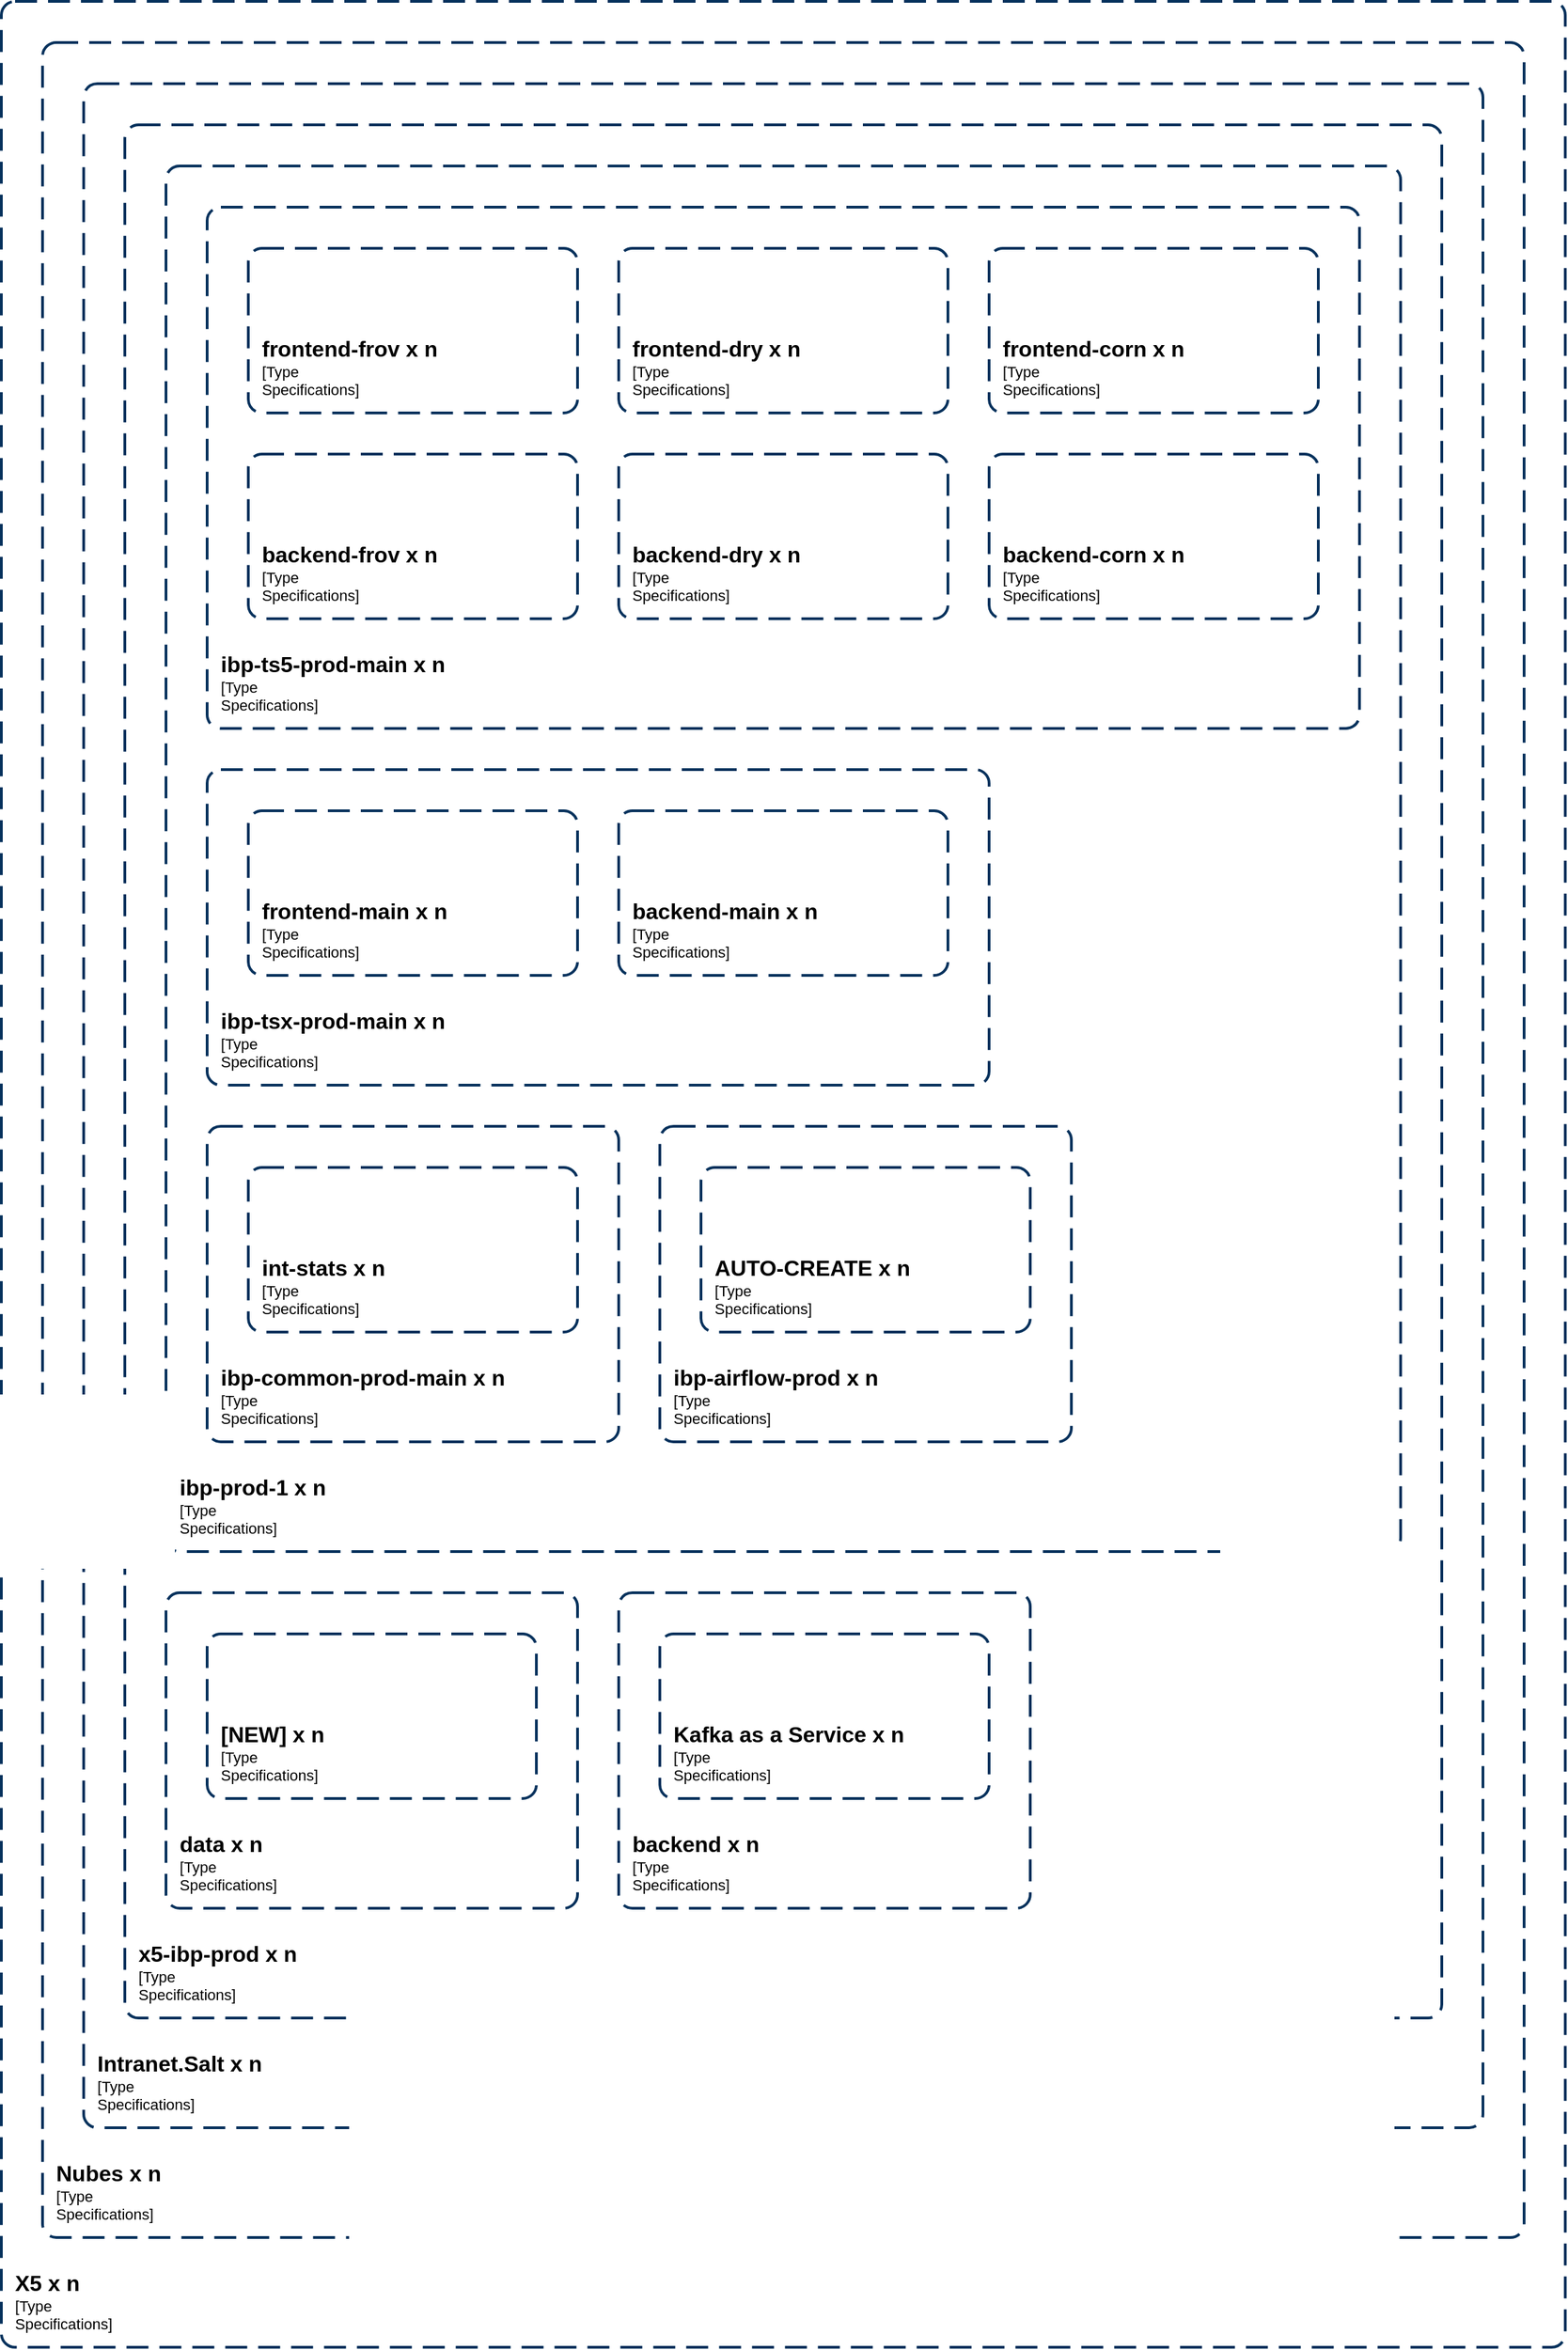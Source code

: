 <?xml version="1.0" encoding="UTF-8"?>
<mxfile version="20.8.16" type="device"><diagram name="Page-1" id="architecture_diagram"><mxGraphModel dx="1420" dy="893" grid="1" gridSize="10" guides="1" tooltips="1" connect="1" arrows="1" fold="1" page="1" pageScale="1" pageWidth="850" pageHeight="1100" math="0" shadow="0"><root><mxCell id="0" /><mxCell id="1" parent="0" /><object placeholders="1" c4Name="X5" label="&lt;font style=&quot;font-size: 16px&quot;&gt;&lt;b&gt;&lt;div style=&quot;text-align: left&quot;&gt;%c4Name% x %c4Instances%&lt;/div&gt;&lt;/b&gt;&lt;/font&gt;&lt;div style=&quot;text-align: left&quot;&gt;[&lt;span style=&quot;background-color: initial;&quot;&gt;%c4Specifications%]&lt;/span&gt;&lt;/div&gt;" c4Instances="n" c4Specifications="Type&#10;Specifications" id="25"><mxCell style="rounded=1;fontSize=11;whiteSpace=wrap;html=1;dashed=1;arcSize=20;fillColor=none;strokeColor=#06315C;fontColor=#000;labelBackgroundColor=none;align=left;verticalAlign=bottom;labelBorderColor=none;spacingTop=0;spacing=10;dashPattern=8 4;metaEdit=1;rotatable=0;perimeter=rectanglePerimeter;noLabel=0;labelPadding=0;allowArrows=0;;connectable=1;expand=0;recursiveResize=0;editable=1;pointerEvents=0;absoluteArcSize=1;points=[[0.25,0,0],[0.5,0,0],[0.75,0,0],[1,0.25,0],[1,0.5,0],[1,0.75,0],[0.75,1,0],[0.5,1,0],[0.25,1,0],[0,0.75,0],[0,0.5,0],[0,0.25,0]];strokeWidth=2;container=1;imageAlign=right;imageVerticalAlign=bottom;direction=east;collapsible=0;" vertex="1" parent="None"><mxGeometry x="0" y="0" width="1140" height="1710" as="geometry" /></mxCell></object><object placeholders="1" c4Name="Nubes" label="&lt;font style=&quot;font-size: 16px&quot;&gt;&lt;b&gt;&lt;div style=&quot;text-align: left&quot;&gt;%c4Name% x %c4Instances%&lt;/div&gt;&lt;/b&gt;&lt;/font&gt;&lt;div style=&quot;text-align: left&quot;&gt;[&lt;span style=&quot;background-color: initial;&quot;&gt;%c4Specifications%]&lt;/span&gt;&lt;/div&gt;" c4Instances="n" c4Specifications="Type&#10;Specifications" id="26"><mxCell style="rounded=1;fontSize=11;whiteSpace=wrap;html=1;dashed=1;arcSize=20;fillColor=none;strokeColor=#06315C;fontColor=#000;labelBackgroundColor=none;align=left;verticalAlign=bottom;labelBorderColor=none;spacingTop=0;spacing=10;dashPattern=8 4;metaEdit=1;rotatable=0;perimeter=rectanglePerimeter;noLabel=0;labelPadding=0;allowArrows=0;;connectable=1;expand=0;recursiveResize=0;editable=1;pointerEvents=0;absoluteArcSize=1;points=[[0.25,0,0],[0.5,0,0],[0.75,0,0],[1,0.25,0],[1,0.5,0],[1,0.75,0],[0.75,1,0],[0.5,1,0],[0.25,1,0],[0,0.75,0],[0,0.5,0],[0,0.25,0]];strokeWidth=2;container=1;imageAlign=right;imageVerticalAlign=bottom;direction=east;collapsible=0;" vertex="1" parent="25"><mxGeometry x="30" y="30" width="1080" height="1600" as="geometry" /></mxCell></object><object placeholders="1" c4Name="Intranet.Salt" label="&lt;font style=&quot;font-size: 16px&quot;&gt;&lt;b&gt;&lt;div style=&quot;text-align: left&quot;&gt;%c4Name% x %c4Instances%&lt;/div&gt;&lt;/b&gt;&lt;/font&gt;&lt;div style=&quot;text-align: left&quot;&gt;[&lt;span style=&quot;background-color: initial;&quot;&gt;%c4Specifications%]&lt;/span&gt;&lt;/div&gt;" c4Instances="n" c4Specifications="Type&#10;Specifications" id="27"><mxCell style="rounded=1;fontSize=11;whiteSpace=wrap;html=1;dashed=1;arcSize=20;fillColor=none;strokeColor=#06315C;fontColor=#000;labelBackgroundColor=none;align=left;verticalAlign=bottom;labelBorderColor=none;spacingTop=0;spacing=10;dashPattern=8 4;metaEdit=1;rotatable=0;perimeter=rectanglePerimeter;noLabel=0;labelPadding=0;allowArrows=0;;connectable=1;expand=0;recursiveResize=0;editable=1;pointerEvents=0;absoluteArcSize=1;points=[[0.25,0,0],[0.5,0,0],[0.75,0,0],[1,0.25,0],[1,0.5,0],[1,0.75,0],[0.75,1,0],[0.5,1,0],[0.25,1,0],[0,0.75,0],[0,0.5,0],[0,0.25,0]];strokeWidth=2;container=1;imageAlign=right;imageVerticalAlign=bottom;direction=east;collapsible=0;" vertex="1" parent="26"><mxGeometry x="30" y="30" width="1020" height="1490" as="geometry" /></mxCell></object><object placeholders="1" c4Name="x5-ibp-prod" label="&lt;font style=&quot;font-size: 16px&quot;&gt;&lt;b&gt;&lt;div style=&quot;text-align: left&quot;&gt;%c4Name% x %c4Instances%&lt;/div&gt;&lt;/b&gt;&lt;/font&gt;&lt;div style=&quot;text-align: left&quot;&gt;[&lt;span style=&quot;background-color: initial;&quot;&gt;%c4Specifications%]&lt;/span&gt;&lt;/div&gt;" c4Instances="n" c4Specifications="Type&#10;Specifications" id="28"><mxCell style="rounded=1;fontSize=11;whiteSpace=wrap;html=1;dashed=1;arcSize=20;fillColor=none;strokeColor=#06315C;fontColor=#000;labelBackgroundColor=none;align=left;verticalAlign=bottom;labelBorderColor=none;spacingTop=0;spacing=10;dashPattern=8 4;metaEdit=1;rotatable=0;perimeter=rectanglePerimeter;noLabel=0;labelPadding=0;allowArrows=0;;connectable=1;expand=0;recursiveResize=0;editable=1;pointerEvents=0;absoluteArcSize=1;points=[[0.25,0,0],[0.5,0,0],[0.75,0,0],[1,0.25,0],[1,0.5,0],[1,0.75,0],[0.75,1,0],[0.5,1,0],[0.25,1,0],[0,0.75,0],[0,0.5,0],[0,0.25,0]];strokeWidth=2;container=1;imageAlign=right;imageVerticalAlign=bottom;direction=east;collapsible=0;" vertex="1" parent="27"><mxGeometry x="30" y="30" width="960" height="1380" as="geometry" /></mxCell></object><object placeholders="1" c4Name="ibp-prod-1" label="&lt;font style=&quot;font-size: 16px&quot;&gt;&lt;b&gt;&lt;div style=&quot;text-align: left&quot;&gt;%c4Name% x %c4Instances%&lt;/div&gt;&lt;/b&gt;&lt;/font&gt;&lt;div style=&quot;text-align: left&quot;&gt;[&lt;span style=&quot;background-color: initial;&quot;&gt;%c4Specifications%]&lt;/span&gt;&lt;/div&gt;" c4Instances="n" c4Specifications="Type&#10;Specifications" id="29"><mxCell style="rounded=1;fontSize=11;whiteSpace=wrap;html=1;dashed=1;arcSize=20;fillColor=none;strokeColor=#06315C;fontColor=#000;labelBackgroundColor=none;align=left;verticalAlign=bottom;labelBorderColor=none;spacingTop=0;spacing=10;dashPattern=8 4;metaEdit=1;rotatable=0;perimeter=rectanglePerimeter;noLabel=0;labelPadding=0;allowArrows=0;;connectable=1;expand=0;recursiveResize=0;editable=1;pointerEvents=0;absoluteArcSize=1;points=[[0.25,0,0],[0.5,0,0],[0.75,0,0],[1,0.25,0],[1,0.5,0],[1,0.75,0],[0.75,1,0],[0.5,1,0],[0.25,1,0],[0,0.75,0],[0,0.5,0],[0,0.25,0]];strokeWidth=2;container=1;imageAlign=right;imageVerticalAlign=bottom;direction=east;collapsible=0;" vertex="1" parent="28"><mxGeometry x="30" y="30" width="900" height="1010" as="geometry" /></mxCell></object><object placeholders="1" c4Name="ibp-ts5-prod-main" label="&lt;font style=&quot;font-size: 16px&quot;&gt;&lt;b&gt;&lt;div style=&quot;text-align: left&quot;&gt;%c4Name% x %c4Instances%&lt;/div&gt;&lt;/b&gt;&lt;/font&gt;&lt;div style=&quot;text-align: left&quot;&gt;[&lt;span style=&quot;background-color: initial;&quot;&gt;%c4Specifications%]&lt;/span&gt;&lt;/div&gt;" c4Instances="n" c4Specifications="Type&#10;Specifications" id="30"><mxCell style="rounded=1;fontSize=11;whiteSpace=wrap;html=1;dashed=1;arcSize=20;fillColor=none;strokeColor=#06315C;fontColor=#000;labelBackgroundColor=none;align=left;verticalAlign=bottom;labelBorderColor=none;spacingTop=0;spacing=10;dashPattern=8 4;metaEdit=1;rotatable=0;perimeter=rectanglePerimeter;noLabel=0;labelPadding=0;allowArrows=0;;connectable=1;expand=0;recursiveResize=0;editable=1;pointerEvents=0;absoluteArcSize=1;points=[[0.25,0,0],[0.5,0,0],[0.75,0,0],[1,0.25,0],[1,0.5,0],[1,0.75,0],[0.75,1,0],[0.5,1,0],[0.25,1,0],[0,0.75,0],[0,0.5,0],[0,0.25,0]];strokeWidth=2;container=1;imageAlign=right;imageVerticalAlign=bottom;direction=east;collapsible=0;" vertex="1" parent="29"><mxGeometry x="30" y="30" width="840" height="380" as="geometry" /></mxCell></object><object placeholders="1" c4Name="frontend-frov" label="&lt;font style=&quot;font-size: 16px&quot;&gt;&lt;b&gt;&lt;div style=&quot;text-align: left&quot;&gt;%c4Name% x %c4Instances%&lt;/div&gt;&lt;/b&gt;&lt;/font&gt;&lt;div style=&quot;text-align: left&quot;&gt;[&lt;span style=&quot;background-color: initial;&quot;&gt;%c4Specifications%]&lt;/span&gt;&lt;/div&gt;" c4Instances="n" c4Specifications="Type&#10;Specifications" id="31"><mxCell style="rounded=1;fontSize=11;whiteSpace=wrap;html=1;dashed=1;arcSize=20;fillColor=none;strokeColor=#06315C;fontColor=#000;labelBackgroundColor=none;align=left;verticalAlign=bottom;labelBorderColor=none;spacingTop=0;spacing=10;dashPattern=8 4;metaEdit=1;rotatable=0;perimeter=rectanglePerimeter;noLabel=0;labelPadding=0;allowArrows=0;;connectable=1;expand=0;recursiveResize=0;editable=1;pointerEvents=0;absoluteArcSize=1;points=[[0.25,0,0],[0.5,0,0],[0.75,0,0],[1,0.25,0],[1,0.5,0],[1,0.75,0],[0.75,1,0],[0.5,1,0],[0.25,1,0],[0,0.75,0],[0,0.5,0],[0,0.25,0]];strokeWidth=2;container=1;imageAlign=right;imageVerticalAlign=bottom;direction=east;collapsible=0;" vertex="1" parent="30"><mxGeometry x="30" y="30" width="240" height="120" as="geometry" /></mxCell></object><object placeholders="1" c4Name="frontend-dry" label="&lt;font style=&quot;font-size: 16px&quot;&gt;&lt;b&gt;&lt;div style=&quot;text-align: left&quot;&gt;%c4Name% x %c4Instances%&lt;/div&gt;&lt;/b&gt;&lt;/font&gt;&lt;div style=&quot;text-align: left&quot;&gt;[&lt;span style=&quot;background-color: initial;&quot;&gt;%c4Specifications%]&lt;/span&gt;&lt;/div&gt;" c4Instances="n" c4Specifications="Type&#10;Specifications" id="32"><mxCell style="rounded=1;fontSize=11;whiteSpace=wrap;html=1;dashed=1;arcSize=20;fillColor=none;strokeColor=#06315C;fontColor=#000;labelBackgroundColor=none;align=left;verticalAlign=bottom;labelBorderColor=none;spacingTop=0;spacing=10;dashPattern=8 4;metaEdit=1;rotatable=0;perimeter=rectanglePerimeter;noLabel=0;labelPadding=0;allowArrows=0;;connectable=1;expand=0;recursiveResize=0;editable=1;pointerEvents=0;absoluteArcSize=1;points=[[0.25,0,0],[0.5,0,0],[0.75,0,0],[1,0.25,0],[1,0.5,0],[1,0.75,0],[0.75,1,0],[0.5,1,0],[0.25,1,0],[0,0.75,0],[0,0.5,0],[0,0.25,0]];strokeWidth=2;container=1;imageAlign=right;imageVerticalAlign=bottom;direction=east;collapsible=0;" vertex="1" parent="30"><mxGeometry x="300" y="30" width="240" height="120" as="geometry" /></mxCell></object><object placeholders="1" c4Name="frontend-corn" label="&lt;font style=&quot;font-size: 16px&quot;&gt;&lt;b&gt;&lt;div style=&quot;text-align: left&quot;&gt;%c4Name% x %c4Instances%&lt;/div&gt;&lt;/b&gt;&lt;/font&gt;&lt;div style=&quot;text-align: left&quot;&gt;[&lt;span style=&quot;background-color: initial;&quot;&gt;%c4Specifications%]&lt;/span&gt;&lt;/div&gt;" c4Instances="n" c4Specifications="Type&#10;Specifications" id="33"><mxCell style="rounded=1;fontSize=11;whiteSpace=wrap;html=1;dashed=1;arcSize=20;fillColor=none;strokeColor=#06315C;fontColor=#000;labelBackgroundColor=none;align=left;verticalAlign=bottom;labelBorderColor=none;spacingTop=0;spacing=10;dashPattern=8 4;metaEdit=1;rotatable=0;perimeter=rectanglePerimeter;noLabel=0;labelPadding=0;allowArrows=0;;connectable=1;expand=0;recursiveResize=0;editable=1;pointerEvents=0;absoluteArcSize=1;points=[[0.25,0,0],[0.5,0,0],[0.75,0,0],[1,0.25,0],[1,0.5,0],[1,0.75,0],[0.75,1,0],[0.5,1,0],[0.25,1,0],[0,0.75,0],[0,0.5,0],[0,0.25,0]];strokeWidth=2;container=1;imageAlign=right;imageVerticalAlign=bottom;direction=east;collapsible=0;" vertex="1" parent="30"><mxGeometry x="570" y="30" width="240" height="120" as="geometry" /></mxCell></object><object placeholders="1" c4Name="backend-frov" label="&lt;font style=&quot;font-size: 16px&quot;&gt;&lt;b&gt;&lt;div style=&quot;text-align: left&quot;&gt;%c4Name% x %c4Instances%&lt;/div&gt;&lt;/b&gt;&lt;/font&gt;&lt;div style=&quot;text-align: left&quot;&gt;[&lt;span style=&quot;background-color: initial;&quot;&gt;%c4Specifications%]&lt;/span&gt;&lt;/div&gt;" c4Instances="n" c4Specifications="Type&#10;Specifications" id="34"><mxCell style="rounded=1;fontSize=11;whiteSpace=wrap;html=1;dashed=1;arcSize=20;fillColor=none;strokeColor=#06315C;fontColor=#000;labelBackgroundColor=none;align=left;verticalAlign=bottom;labelBorderColor=none;spacingTop=0;spacing=10;dashPattern=8 4;metaEdit=1;rotatable=0;perimeter=rectanglePerimeter;noLabel=0;labelPadding=0;allowArrows=0;;connectable=1;expand=0;recursiveResize=0;editable=1;pointerEvents=0;absoluteArcSize=1;points=[[0.25,0,0],[0.5,0,0],[0.75,0,0],[1,0.25,0],[1,0.5,0],[1,0.75,0],[0.75,1,0],[0.5,1,0],[0.25,1,0],[0,0.75,0],[0,0.5,0],[0,0.25,0]];strokeWidth=2;container=1;imageAlign=right;imageVerticalAlign=bottom;direction=east;collapsible=0;" vertex="1" parent="30"><mxGeometry x="30" y="180" width="240" height="120" as="geometry" /></mxCell></object><object placeholders="1" c4Name="backend-dry" label="&lt;font style=&quot;font-size: 16px&quot;&gt;&lt;b&gt;&lt;div style=&quot;text-align: left&quot;&gt;%c4Name% x %c4Instances%&lt;/div&gt;&lt;/b&gt;&lt;/font&gt;&lt;div style=&quot;text-align: left&quot;&gt;[&lt;span style=&quot;background-color: initial;&quot;&gt;%c4Specifications%]&lt;/span&gt;&lt;/div&gt;" c4Instances="n" c4Specifications="Type&#10;Specifications" id="35"><mxCell style="rounded=1;fontSize=11;whiteSpace=wrap;html=1;dashed=1;arcSize=20;fillColor=none;strokeColor=#06315C;fontColor=#000;labelBackgroundColor=none;align=left;verticalAlign=bottom;labelBorderColor=none;spacingTop=0;spacing=10;dashPattern=8 4;metaEdit=1;rotatable=0;perimeter=rectanglePerimeter;noLabel=0;labelPadding=0;allowArrows=0;;connectable=1;expand=0;recursiveResize=0;editable=1;pointerEvents=0;absoluteArcSize=1;points=[[0.25,0,0],[0.5,0,0],[0.75,0,0],[1,0.25,0],[1,0.5,0],[1,0.75,0],[0.75,1,0],[0.5,1,0],[0.25,1,0],[0,0.75,0],[0,0.5,0],[0,0.25,0]];strokeWidth=2;container=1;imageAlign=right;imageVerticalAlign=bottom;direction=east;collapsible=0;" vertex="1" parent="30"><mxGeometry x="300" y="180" width="240" height="120" as="geometry" /></mxCell></object><object placeholders="1" c4Name="backend-corn" label="&lt;font style=&quot;font-size: 16px&quot;&gt;&lt;b&gt;&lt;div style=&quot;text-align: left&quot;&gt;%c4Name% x %c4Instances%&lt;/div&gt;&lt;/b&gt;&lt;/font&gt;&lt;div style=&quot;text-align: left&quot;&gt;[&lt;span style=&quot;background-color: initial;&quot;&gt;%c4Specifications%]&lt;/span&gt;&lt;/div&gt;" c4Instances="n" c4Specifications="Type&#10;Specifications" id="36"><mxCell style="rounded=1;fontSize=11;whiteSpace=wrap;html=1;dashed=1;arcSize=20;fillColor=none;strokeColor=#06315C;fontColor=#000;labelBackgroundColor=none;align=left;verticalAlign=bottom;labelBorderColor=none;spacingTop=0;spacing=10;dashPattern=8 4;metaEdit=1;rotatable=0;perimeter=rectanglePerimeter;noLabel=0;labelPadding=0;allowArrows=0;;connectable=1;expand=0;recursiveResize=0;editable=1;pointerEvents=0;absoluteArcSize=1;points=[[0.25,0,0],[0.5,0,0],[0.75,0,0],[1,0.25,0],[1,0.5,0],[1,0.75,0],[0.75,1,0],[0.5,1,0],[0.25,1,0],[0,0.75,0],[0,0.5,0],[0,0.25,0]];strokeWidth=2;container=1;imageAlign=right;imageVerticalAlign=bottom;direction=east;collapsible=0;" vertex="1" parent="30"><mxGeometry x="570" y="180" width="240" height="120" as="geometry" /></mxCell></object><object placeholders="1" c4Name="ibp-tsx-prod-main" label="&lt;font style=&quot;font-size: 16px&quot;&gt;&lt;b&gt;&lt;div style=&quot;text-align: left&quot;&gt;%c4Name% x %c4Instances%&lt;/div&gt;&lt;/b&gt;&lt;/font&gt;&lt;div style=&quot;text-align: left&quot;&gt;[&lt;span style=&quot;background-color: initial;&quot;&gt;%c4Specifications%]&lt;/span&gt;&lt;/div&gt;" c4Instances="n" c4Specifications="Type&#10;Specifications" id="37"><mxCell style="rounded=1;fontSize=11;whiteSpace=wrap;html=1;dashed=1;arcSize=20;fillColor=none;strokeColor=#06315C;fontColor=#000;labelBackgroundColor=none;align=left;verticalAlign=bottom;labelBorderColor=none;spacingTop=0;spacing=10;dashPattern=8 4;metaEdit=1;rotatable=0;perimeter=rectanglePerimeter;noLabel=0;labelPadding=0;allowArrows=0;;connectable=1;expand=0;recursiveResize=0;editable=1;pointerEvents=0;absoluteArcSize=1;points=[[0.25,0,0],[0.5,0,0],[0.75,0,0],[1,0.25,0],[1,0.5,0],[1,0.75,0],[0.75,1,0],[0.5,1,0],[0.25,1,0],[0,0.75,0],[0,0.5,0],[0,0.25,0]];strokeWidth=2;container=1;imageAlign=right;imageVerticalAlign=bottom;direction=east;collapsible=0;" vertex="1" parent="29"><mxGeometry x="30" y="440" width="570" height="230" as="geometry" /></mxCell></object><object placeholders="1" c4Name="frontend-main" label="&lt;font style=&quot;font-size: 16px&quot;&gt;&lt;b&gt;&lt;div style=&quot;text-align: left&quot;&gt;%c4Name% x %c4Instances%&lt;/div&gt;&lt;/b&gt;&lt;/font&gt;&lt;div style=&quot;text-align: left&quot;&gt;[&lt;span style=&quot;background-color: initial;&quot;&gt;%c4Specifications%]&lt;/span&gt;&lt;/div&gt;" c4Instances="n" c4Specifications="Type&#10;Specifications" id="38"><mxCell style="rounded=1;fontSize=11;whiteSpace=wrap;html=1;dashed=1;arcSize=20;fillColor=none;strokeColor=#06315C;fontColor=#000;labelBackgroundColor=none;align=left;verticalAlign=bottom;labelBorderColor=none;spacingTop=0;spacing=10;dashPattern=8 4;metaEdit=1;rotatable=0;perimeter=rectanglePerimeter;noLabel=0;labelPadding=0;allowArrows=0;;connectable=1;expand=0;recursiveResize=0;editable=1;pointerEvents=0;absoluteArcSize=1;points=[[0.25,0,0],[0.5,0,0],[0.75,0,0],[1,0.25,0],[1,0.5,0],[1,0.75,0],[0.75,1,0],[0.5,1,0],[0.25,1,0],[0,0.75,0],[0,0.5,0],[0,0.25,0]];strokeWidth=2;container=1;imageAlign=right;imageVerticalAlign=bottom;direction=east;collapsible=0;" vertex="1" parent="37"><mxGeometry x="30" y="30" width="240" height="120" as="geometry" /></mxCell></object><object placeholders="1" c4Name="backend-main" label="&lt;font style=&quot;font-size: 16px&quot;&gt;&lt;b&gt;&lt;div style=&quot;text-align: left&quot;&gt;%c4Name% x %c4Instances%&lt;/div&gt;&lt;/b&gt;&lt;/font&gt;&lt;div style=&quot;text-align: left&quot;&gt;[&lt;span style=&quot;background-color: initial;&quot;&gt;%c4Specifications%]&lt;/span&gt;&lt;/div&gt;" c4Instances="n" c4Specifications="Type&#10;Specifications" id="39"><mxCell style="rounded=1;fontSize=11;whiteSpace=wrap;html=1;dashed=1;arcSize=20;fillColor=none;strokeColor=#06315C;fontColor=#000;labelBackgroundColor=none;align=left;verticalAlign=bottom;labelBorderColor=none;spacingTop=0;spacing=10;dashPattern=8 4;metaEdit=1;rotatable=0;perimeter=rectanglePerimeter;noLabel=0;labelPadding=0;allowArrows=0;;connectable=1;expand=0;recursiveResize=0;editable=1;pointerEvents=0;absoluteArcSize=1;points=[[0.25,0,0],[0.5,0,0],[0.75,0,0],[1,0.25,0],[1,0.5,0],[1,0.75,0],[0.75,1,0],[0.5,1,0],[0.25,1,0],[0,0.75,0],[0,0.5,0],[0,0.25,0]];strokeWidth=2;container=1;imageAlign=right;imageVerticalAlign=bottom;direction=east;collapsible=0;" vertex="1" parent="37"><mxGeometry x="300" y="30" width="240" height="120" as="geometry" /></mxCell></object><object placeholders="1" c4Name="ibp-common-prod-main" label="&lt;font style=&quot;font-size: 16px&quot;&gt;&lt;b&gt;&lt;div style=&quot;text-align: left&quot;&gt;%c4Name% x %c4Instances%&lt;/div&gt;&lt;/b&gt;&lt;/font&gt;&lt;div style=&quot;text-align: left&quot;&gt;[&lt;span style=&quot;background-color: initial;&quot;&gt;%c4Specifications%]&lt;/span&gt;&lt;/div&gt;" c4Instances="n" c4Specifications="Type&#10;Specifications" id="40"><mxCell style="rounded=1;fontSize=11;whiteSpace=wrap;html=1;dashed=1;arcSize=20;fillColor=none;strokeColor=#06315C;fontColor=#000;labelBackgroundColor=none;align=left;verticalAlign=bottom;labelBorderColor=none;spacingTop=0;spacing=10;dashPattern=8 4;metaEdit=1;rotatable=0;perimeter=rectanglePerimeter;noLabel=0;labelPadding=0;allowArrows=0;;connectable=1;expand=0;recursiveResize=0;editable=1;pointerEvents=0;absoluteArcSize=1;points=[[0.25,0,0],[0.5,0,0],[0.75,0,0],[1,0.25,0],[1,0.5,0],[1,0.75,0],[0.75,1,0],[0.5,1,0],[0.25,1,0],[0,0.75,0],[0,0.5,0],[0,0.25,0]];strokeWidth=2;container=1;imageAlign=right;imageVerticalAlign=bottom;direction=east;collapsible=0;" vertex="1" parent="29"><mxGeometry x="30" y="700" width="300" height="230" as="geometry" /></mxCell></object><object placeholders="1" c4Name="int-stats" label="&lt;font style=&quot;font-size: 16px&quot;&gt;&lt;b&gt;&lt;div style=&quot;text-align: left&quot;&gt;%c4Name% x %c4Instances%&lt;/div&gt;&lt;/b&gt;&lt;/font&gt;&lt;div style=&quot;text-align: left&quot;&gt;[&lt;span style=&quot;background-color: initial;&quot;&gt;%c4Specifications%]&lt;/span&gt;&lt;/div&gt;" c4Instances="n" c4Specifications="Type&#10;Specifications" id="41"><mxCell style="rounded=1;fontSize=11;whiteSpace=wrap;html=1;dashed=1;arcSize=20;fillColor=none;strokeColor=#06315C;fontColor=#000;labelBackgroundColor=none;align=left;verticalAlign=bottom;labelBorderColor=none;spacingTop=0;spacing=10;dashPattern=8 4;metaEdit=1;rotatable=0;perimeter=rectanglePerimeter;noLabel=0;labelPadding=0;allowArrows=0;;connectable=1;expand=0;recursiveResize=0;editable=1;pointerEvents=0;absoluteArcSize=1;points=[[0.25,0,0],[0.5,0,0],[0.75,0,0],[1,0.25,0],[1,0.5,0],[1,0.75,0],[0.75,1,0],[0.5,1,0],[0.25,1,0],[0,0.75,0],[0,0.5,0],[0,0.25,0]];strokeWidth=2;container=1;imageAlign=right;imageVerticalAlign=bottom;direction=east;collapsible=0;" vertex="1" parent="40"><mxGeometry x="30" y="30" width="240" height="120" as="geometry" /></mxCell></object><object placeholders="1" c4Name="ibp-airflow-prod" label="&lt;font style=&quot;font-size: 16px&quot;&gt;&lt;b&gt;&lt;div style=&quot;text-align: left&quot;&gt;%c4Name% x %c4Instances%&lt;/div&gt;&lt;/b&gt;&lt;/font&gt;&lt;div style=&quot;text-align: left&quot;&gt;[&lt;span style=&quot;background-color: initial;&quot;&gt;%c4Specifications%]&lt;/span&gt;&lt;/div&gt;" c4Instances="n" c4Specifications="Type&#10;Specifications" id="42"><mxCell style="rounded=1;fontSize=11;whiteSpace=wrap;html=1;dashed=1;arcSize=20;fillColor=none;strokeColor=#06315C;fontColor=#000;labelBackgroundColor=none;align=left;verticalAlign=bottom;labelBorderColor=none;spacingTop=0;spacing=10;dashPattern=8 4;metaEdit=1;rotatable=0;perimeter=rectanglePerimeter;noLabel=0;labelPadding=0;allowArrows=0;;connectable=1;expand=0;recursiveResize=0;editable=1;pointerEvents=0;absoluteArcSize=1;points=[[0.25,0,0],[0.5,0,0],[0.75,0,0],[1,0.25,0],[1,0.5,0],[1,0.75,0],[0.75,1,0],[0.5,1,0],[0.25,1,0],[0,0.75,0],[0,0.5,0],[0,0.25,0]];strokeWidth=2;container=1;imageAlign=right;imageVerticalAlign=bottom;direction=east;collapsible=0;" vertex="1" parent="29"><mxGeometry x="360" y="700" width="300" height="230" as="geometry" /></mxCell></object><object placeholders="1" c4Name="AUTO-CREATE" label="&lt;font style=&quot;font-size: 16px&quot;&gt;&lt;b&gt;&lt;div style=&quot;text-align: left&quot;&gt;%c4Name% x %c4Instances%&lt;/div&gt;&lt;/b&gt;&lt;/font&gt;&lt;div style=&quot;text-align: left&quot;&gt;[&lt;span style=&quot;background-color: initial;&quot;&gt;%c4Specifications%]&lt;/span&gt;&lt;/div&gt;" c4Instances="n" c4Specifications="Type&#10;Specifications" id="43"><mxCell style="rounded=1;fontSize=11;whiteSpace=wrap;html=1;dashed=1;arcSize=20;fillColor=none;strokeColor=#06315C;fontColor=#000;labelBackgroundColor=none;align=left;verticalAlign=bottom;labelBorderColor=none;spacingTop=0;spacing=10;dashPattern=8 4;metaEdit=1;rotatable=0;perimeter=rectanglePerimeter;noLabel=0;labelPadding=0;allowArrows=0;;connectable=1;expand=0;recursiveResize=0;editable=1;pointerEvents=0;absoluteArcSize=1;points=[[0.25,0,0],[0.5,0,0],[0.75,0,0],[1,0.25,0],[1,0.5,0],[1,0.75,0],[0.75,1,0],[0.5,1,0],[0.25,1,0],[0,0.75,0],[0,0.5,0],[0,0.25,0]];strokeWidth=2;container=1;imageAlign=right;imageVerticalAlign=bottom;direction=east;collapsible=0;" vertex="1" parent="42"><mxGeometry x="30" y="30" width="240" height="120" as="geometry" /></mxCell></object><object placeholders="1" c4Name="data" label="&lt;font style=&quot;font-size: 16px&quot;&gt;&lt;b&gt;&lt;div style=&quot;text-align: left&quot;&gt;%c4Name% x %c4Instances%&lt;/div&gt;&lt;/b&gt;&lt;/font&gt;&lt;div style=&quot;text-align: left&quot;&gt;[&lt;span style=&quot;background-color: initial;&quot;&gt;%c4Specifications%]&lt;/span&gt;&lt;/div&gt;" c4Instances="n" c4Specifications="Type&#10;Specifications" id="44"><mxCell style="rounded=1;fontSize=11;whiteSpace=wrap;html=1;dashed=1;arcSize=20;fillColor=none;strokeColor=#06315C;fontColor=#000;labelBackgroundColor=none;align=left;verticalAlign=bottom;labelBorderColor=none;spacingTop=0;spacing=10;dashPattern=8 4;metaEdit=1;rotatable=0;perimeter=rectanglePerimeter;noLabel=0;labelPadding=0;allowArrows=0;;connectable=1;expand=0;recursiveResize=0;editable=1;pointerEvents=0;absoluteArcSize=1;points=[[0.25,0,0],[0.5,0,0],[0.75,0,0],[1,0.25,0],[1,0.5,0],[1,0.75,0],[0.75,1,0],[0.5,1,0],[0.25,1,0],[0,0.75,0],[0,0.5,0],[0,0.25,0]];strokeWidth=2;container=1;imageAlign=right;imageVerticalAlign=bottom;direction=east;collapsible=0;" vertex="1" parent="28"><mxGeometry x="30" y="1070" width="300" height="230" as="geometry" /></mxCell></object><object placeholders="1" c4Name="[NEW]" label="&lt;font style=&quot;font-size: 16px&quot;&gt;&lt;b&gt;&lt;div style=&quot;text-align: left&quot;&gt;%c4Name% x %c4Instances%&lt;/div&gt;&lt;/b&gt;&lt;/font&gt;&lt;div style=&quot;text-align: left&quot;&gt;[&lt;span style=&quot;background-color: initial;&quot;&gt;%c4Specifications%]&lt;/span&gt;&lt;/div&gt;" c4Instances="n" c4Specifications="Type&#10;Specifications" id="45"><mxCell style="rounded=1;fontSize=11;whiteSpace=wrap;html=1;dashed=1;arcSize=20;fillColor=none;strokeColor=#06315C;fontColor=#000;labelBackgroundColor=none;align=left;verticalAlign=bottom;labelBorderColor=none;spacingTop=0;spacing=10;dashPattern=8 4;metaEdit=1;rotatable=0;perimeter=rectanglePerimeter;noLabel=0;labelPadding=0;allowArrows=0;;connectable=1;expand=0;recursiveResize=0;editable=1;pointerEvents=0;absoluteArcSize=1;points=[[0.25,0,0],[0.5,0,0],[0.75,0,0],[1,0.25,0],[1,0.5,0],[1,0.75,0],[0.75,1,0],[0.5,1,0],[0.25,1,0],[0,0.75,0],[0,0.5,0],[0,0.25,0]];strokeWidth=2;container=1;imageAlign=right;imageVerticalAlign=bottom;direction=east;collapsible=0;" vertex="1" parent="44"><mxGeometry x="30" y="30" width="240" height="120" as="geometry" /></mxCell></object><object placeholders="1" c4Name="backend" label="&lt;font style=&quot;font-size: 16px&quot;&gt;&lt;b&gt;&lt;div style=&quot;text-align: left&quot;&gt;%c4Name% x %c4Instances%&lt;/div&gt;&lt;/b&gt;&lt;/font&gt;&lt;div style=&quot;text-align: left&quot;&gt;[&lt;span style=&quot;background-color: initial;&quot;&gt;%c4Specifications%]&lt;/span&gt;&lt;/div&gt;" c4Instances="n" c4Specifications="Type&#10;Specifications" id="46"><mxCell style="rounded=1;fontSize=11;whiteSpace=wrap;html=1;dashed=1;arcSize=20;fillColor=none;strokeColor=#06315C;fontColor=#000;labelBackgroundColor=none;align=left;verticalAlign=bottom;labelBorderColor=none;spacingTop=0;spacing=10;dashPattern=8 4;metaEdit=1;rotatable=0;perimeter=rectanglePerimeter;noLabel=0;labelPadding=0;allowArrows=0;;connectable=1;expand=0;recursiveResize=0;editable=1;pointerEvents=0;absoluteArcSize=1;points=[[0.25,0,0],[0.5,0,0],[0.75,0,0],[1,0.25,0],[1,0.5,0],[1,0.75,0],[0.75,1,0],[0.5,1,0],[0.25,1,0],[0,0.75,0],[0,0.5,0],[0,0.25,0]];strokeWidth=2;container=1;imageAlign=right;imageVerticalAlign=bottom;direction=east;collapsible=0;" vertex="1" parent="28"><mxGeometry x="360" y="1070" width="300" height="230" as="geometry" /></mxCell></object><object placeholders="1" c4Name="Kafka as a Service" label="&lt;font style=&quot;font-size: 16px&quot;&gt;&lt;b&gt;&lt;div style=&quot;text-align: left&quot;&gt;%c4Name% x %c4Instances%&lt;/div&gt;&lt;/b&gt;&lt;/font&gt;&lt;div style=&quot;text-align: left&quot;&gt;[&lt;span style=&quot;background-color: initial;&quot;&gt;%c4Specifications%]&lt;/span&gt;&lt;/div&gt;" c4Instances="n" c4Specifications="Type&#10;Specifications" id="47"><mxCell style="rounded=1;fontSize=11;whiteSpace=wrap;html=1;dashed=1;arcSize=20;fillColor=none;strokeColor=#06315C;fontColor=#000;labelBackgroundColor=none;align=left;verticalAlign=bottom;labelBorderColor=none;spacingTop=0;spacing=10;dashPattern=8 4;metaEdit=1;rotatable=0;perimeter=rectanglePerimeter;noLabel=0;labelPadding=0;allowArrows=0;;connectable=1;expand=0;recursiveResize=0;editable=1;pointerEvents=0;absoluteArcSize=1;points=[[0.25,0,0],[0.5,0,0],[0.75,0,0],[1,0.25,0],[1,0.5,0],[1,0.75,0],[0.75,1,0],[0.5,1,0],[0.25,1,0],[0,0.75,0],[0,0.5,0],[0,0.25,0]];strokeWidth=2;container=1;imageAlign=right;imageVerticalAlign=bottom;direction=east;collapsible=0;" vertex="1" parent="46"><mxGeometry x="30" y="30" width="240" height="120" as="geometry" /></mxCell></object></root></mxGraphModel></diagram></mxfile>
